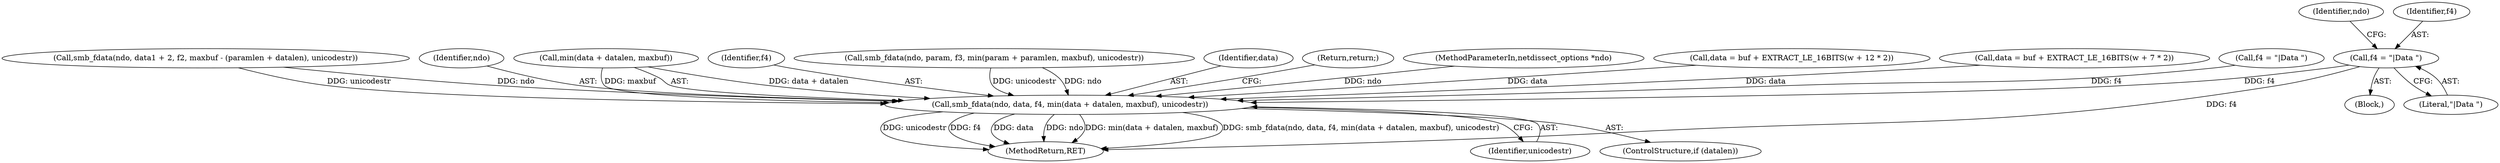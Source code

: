 digraph "0_tcpdump_96480ab95308cd9234b4f09b175ebf60e17792c6@pointer" {
"1000177" [label="(Call,f4 = \"|Data \")"];
"1000346" [label="(Call,smb_fdata(ndo, data, f4, min(data + datalen, maxbuf), unicodestr))"];
"1000238" [label="(Identifier,ndo)"];
"1000364" [label="(MethodReturn,RET)"];
"1000350" [label="(Call,min(data + datalen, maxbuf))"];
"1000124" [label="(Block,)"];
"1000177" [label="(Call,f4 = \"|Data \")"];
"1000349" [label="(Identifier,f4)"];
"1000334" [label="(Call,smb_fdata(ndo, param, f3, min(param + paramlen, maxbuf), unicodestr))"];
"1000355" [label="(Identifier,unicodestr)"];
"1000179" [label="(Literal,\"|Data \")"];
"1000348" [label="(Identifier,data)"];
"1000356" [label="(Return,return;)"];
"1000101" [label="(MethodParameterIn,netdissect_options *ndo)"];
"1000158" [label="(Call,data = buf + EXTRACT_LE_16BITS(w + 12 * 2))"];
"1000344" [label="(ControlStructure,if (datalen))"];
"1000215" [label="(Call,data = buf + EXTRACT_LE_16BITS(w + 7 * 2))"];
"1000234" [label="(Call,f4 = \"|Data \")"];
"1000346" [label="(Call,smb_fdata(ndo, data, f4, min(data + datalen, maxbuf), unicodestr))"];
"1000274" [label="(Call,smb_fdata(ndo, data1 + 2, f2, maxbuf - (paramlen + datalen), unicodestr))"];
"1000347" [label="(Identifier,ndo)"];
"1000178" [label="(Identifier,f4)"];
"1000177" -> "1000124"  [label="AST: "];
"1000177" -> "1000179"  [label="CFG: "];
"1000178" -> "1000177"  [label="AST: "];
"1000179" -> "1000177"  [label="AST: "];
"1000238" -> "1000177"  [label="CFG: "];
"1000177" -> "1000364"  [label="DDG: f4"];
"1000177" -> "1000346"  [label="DDG: f4"];
"1000346" -> "1000344"  [label="AST: "];
"1000346" -> "1000355"  [label="CFG: "];
"1000347" -> "1000346"  [label="AST: "];
"1000348" -> "1000346"  [label="AST: "];
"1000349" -> "1000346"  [label="AST: "];
"1000350" -> "1000346"  [label="AST: "];
"1000355" -> "1000346"  [label="AST: "];
"1000356" -> "1000346"  [label="CFG: "];
"1000346" -> "1000364"  [label="DDG: f4"];
"1000346" -> "1000364"  [label="DDG: data"];
"1000346" -> "1000364"  [label="DDG: ndo"];
"1000346" -> "1000364"  [label="DDG: min(data + datalen, maxbuf)"];
"1000346" -> "1000364"  [label="DDG: smb_fdata(ndo, data, f4, min(data + datalen, maxbuf), unicodestr)"];
"1000346" -> "1000364"  [label="DDG: unicodestr"];
"1000274" -> "1000346"  [label="DDG: ndo"];
"1000274" -> "1000346"  [label="DDG: unicodestr"];
"1000334" -> "1000346"  [label="DDG: ndo"];
"1000334" -> "1000346"  [label="DDG: unicodestr"];
"1000101" -> "1000346"  [label="DDG: ndo"];
"1000158" -> "1000346"  [label="DDG: data"];
"1000215" -> "1000346"  [label="DDG: data"];
"1000234" -> "1000346"  [label="DDG: f4"];
"1000350" -> "1000346"  [label="DDG: data + datalen"];
"1000350" -> "1000346"  [label="DDG: maxbuf"];
}
